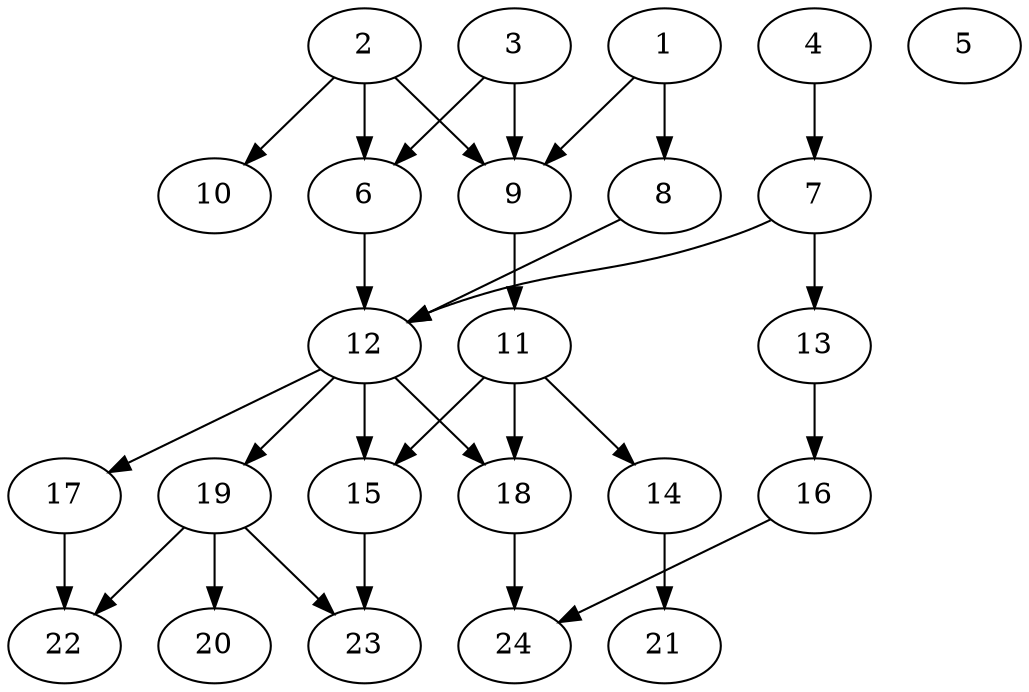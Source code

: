// DAG (tier=2-normal, mode=data, n=24, ccr=0.440, fat=0.563, density=0.521, regular=0.560, jump=0.189, mindata=2097152, maxdata=16777216)
// DAG automatically generated by daggen at Sun Aug 24 16:33:34 2025
// /home/ermia/Project/Environments/daggen/bin/daggen --dot --ccr 0.440 --fat 0.563 --regular 0.560 --density 0.521 --jump 0.189 --mindata 2097152 --maxdata 16777216 -n 24 
digraph G {
  1 [size="136040193360400448", alpha="0.01", expect_size="68020096680200224"]
  1 -> 8 [size ="103820130516992"]
  1 -> 9 [size ="103820130516992"]
  2 [size="1619381645188677120", alpha="0.14", expect_size="809690822594338560"]
  2 -> 6 [size ="2066391184179200"]
  2 -> 9 [size ="2066391184179200"]
  2 -> 10 [size ="2066391184179200"]
  3 [size="636638390780768026624", alpha="0.05", expect_size="318319195390384013312"]
  3 -> 6 [size ="592041117483008"]
  3 -> 9 [size ="592041117483008"]
  4 [size="491536697080500191232", alpha="0.07", expect_size="245768348540250095616"]
  4 -> 7 [size ="498265271304192"]
  5 [size="2688046141598597632", alpha="0.02", expect_size="1344023070799298816"]
  6 [size="500450786466253440", alpha="0.07", expect_size="250225393233126720"]
  6 -> 12 [size ="371188387807232"]
  7 [size="32019354118147836", alpha="0.01", expect_size="16009677059073918"]
  7 -> 12 [size ="518244846796800"]
  7 -> 13 [size ="518244846796800"]
  8 [size="12674295584320476", alpha="0.06", expect_size="6337147792160238"]
  8 -> 12 [size ="213168630530048"]
  9 [size="299940647598211203072", alpha="0.05", expect_size="149970323799105601536"]
  9 -> 11 [size ="358465092452352"]
  10 [size="11176247388653356", alpha="0.01", expect_size="5588123694326678"]
  11 [size="1606812307921635072", alpha="0.16", expect_size="803406153960817536"]
  11 -> 14 [size ="557329057579008"]
  11 -> 15 [size ="557329057579008"]
  11 -> 18 [size ="557329057579008"]
  12 [size="27587867585580588", alpha="0.06", expect_size="13793933792790294"]
  12 -> 15 [size ="641665731657728"]
  12 -> 17 [size ="641665731657728"]
  12 -> 18 [size ="641665731657728"]
  12 -> 19 [size ="641665731657728"]
  13 [size="5276590575359997", alpha="0.09", expect_size="2638295287679998"]
  13 -> 16 [size ="121067754487808"]
  14 [size="61854292829648360", alpha="0.09", expect_size="30927146414824180"]
  14 -> 21 [size ="47316992000000"]
  15 [size="1128891613503513600", alpha="0.12", expect_size="564445806751756800"]
  15 -> 23 [size ="449481749299200"]
  16 [size="1102669042616317696", alpha="0.01", expect_size="551334521308158848"]
  16 -> 24 [size ="1398763214077952"]
  17 [size="1319440856395383046144", alpha="0.04", expect_size="659720428197691523072"]
  17 -> 22 [size ="962387423264768"]
  18 [size="477091538884649728", alpha="0.15", expect_size="238545769442324864"]
  18 -> 24 [size ="401468075016192"]
  19 [size="274929312333824000000", alpha="0.15", expect_size="137464656166912000000"]
  19 -> 20 [size ="338249646080000"]
  19 -> 22 [size ="338249646080000"]
  19 -> 23 [size ="338249646080000"]
  20 [size="9419596632098956", alpha="0.06", expect_size="4709798316049478"]
  21 [size="775787692237170048", alpha="0.09", expect_size="387893846118585024"]
  22 [size="2850801289251679895552", alpha="0.04", expect_size="1425400644625839947776"]
  23 [size="14351627851920622", alpha="0.03", expect_size="7175813925960311"]
  24 [size="1556181966280835328", alpha="0.02", expect_size="778090983140417664"]
}